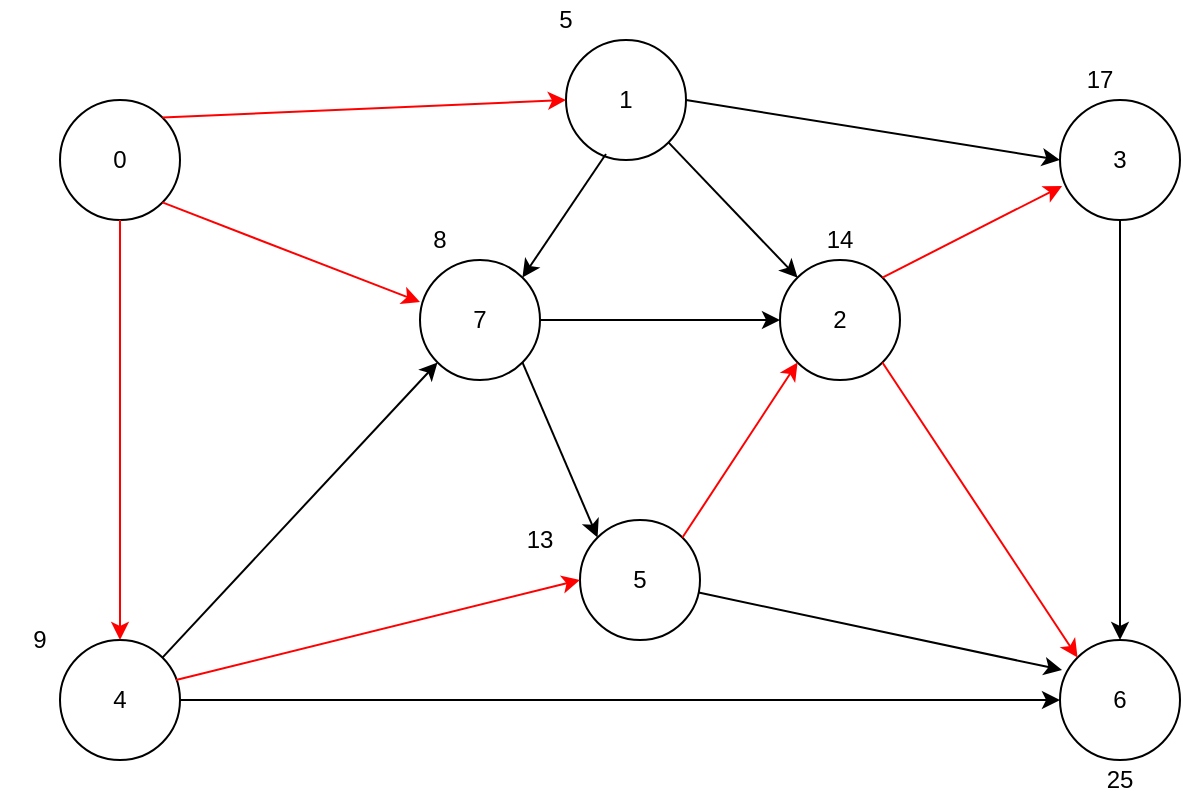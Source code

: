 <mxfile version="10.8.9" type="google"><diagram id="aqFAOHSv4FyJkMICE0To" name="Page-1"><mxGraphModel dx="840" dy="452" grid="1" gridSize="10" guides="1" tooltips="1" connect="1" arrows="1" fold="1" page="1" pageScale="1" pageWidth="827" pageHeight="1169" math="0" shadow="0"><root><mxCell id="0"/><mxCell id="1" parent="0"/><mxCell id="iPlyl1Hx1hdMf8pqchh7-1" value="3" style="ellipse;whiteSpace=wrap;html=1;aspect=fixed;" vertex="1" parent="1"><mxGeometry x="600" y="70" width="60" height="60" as="geometry"/></mxCell><mxCell id="iPlyl1Hx1hdMf8pqchh7-2" value="1" style="ellipse;whiteSpace=wrap;html=1;aspect=fixed;" vertex="1" parent="1"><mxGeometry x="353" y="40" width="60" height="60" as="geometry"/></mxCell><mxCell id="iPlyl1Hx1hdMf8pqchh7-3" value="0" style="ellipse;whiteSpace=wrap;html=1;aspect=fixed;" vertex="1" parent="1"><mxGeometry x="100" y="70" width="60" height="60" as="geometry"/></mxCell><mxCell id="iPlyl1Hx1hdMf8pqchh7-4" value="6" style="ellipse;whiteSpace=wrap;html=1;aspect=fixed;" vertex="1" parent="1"><mxGeometry x="600" y="340" width="60" height="60" as="geometry"/></mxCell><mxCell id="iPlyl1Hx1hdMf8pqchh7-5" value="4" style="ellipse;whiteSpace=wrap;html=1;aspect=fixed;" vertex="1" parent="1"><mxGeometry x="100" y="340" width="60" height="60" as="geometry"/></mxCell><mxCell id="iPlyl1Hx1hdMf8pqchh7-6" value="5" style="ellipse;whiteSpace=wrap;html=1;aspect=fixed;" vertex="1" parent="1"><mxGeometry x="360" y="280" width="60" height="60" as="geometry"/></mxCell><mxCell id="iPlyl1Hx1hdMf8pqchh7-7" value="7" style="ellipse;whiteSpace=wrap;html=1;aspect=fixed;" vertex="1" parent="1"><mxGeometry x="280" y="150" width="60" height="60" as="geometry"/></mxCell><mxCell id="iPlyl1Hx1hdMf8pqchh7-8" value="2" style="ellipse;whiteSpace=wrap;html=1;aspect=fixed;" vertex="1" parent="1"><mxGeometry x="460" y="150" width="60" height="60" as="geometry"/></mxCell><mxCell id="iPlyl1Hx1hdMf8pqchh7-9" value="" style="endArrow=classic;html=1;exitX=1;exitY=0;exitDx=0;exitDy=0;entryX=0;entryY=0.5;entryDx=0;entryDy=0;strokeColor=#FF0000;" edge="1" parent="1" source="iPlyl1Hx1hdMf8pqchh7-3" target="iPlyl1Hx1hdMf8pqchh7-2"><mxGeometry width="50" height="50" relative="1" as="geometry"><mxPoint x="230" y="150" as="sourcePoint"/><mxPoint x="280" y="100" as="targetPoint"/></mxGeometry></mxCell><mxCell id="iPlyl1Hx1hdMf8pqchh7-11" value="" style="endArrow=classic;html=1;exitX=0.5;exitY=1;exitDx=0;exitDy=0;entryX=0.5;entryY=0;entryDx=0;entryDy=0;strokeColor=#FF0000;" edge="1" parent="1" source="iPlyl1Hx1hdMf8pqchh7-3" target="iPlyl1Hx1hdMf8pqchh7-5"><mxGeometry width="50" height="50" relative="1" as="geometry"><mxPoint x="161" y="89" as="sourcePoint"/><mxPoint x="363" y="80" as="targetPoint"/></mxGeometry></mxCell><mxCell id="iPlyl1Hx1hdMf8pqchh7-12" value="" style="endArrow=classic;html=1;entryX=0;entryY=0.35;entryDx=0;entryDy=0;exitX=1;exitY=1;exitDx=0;exitDy=0;entryPerimeter=0;strokeColor=#FF0000;" edge="1" parent="1" source="iPlyl1Hx1hdMf8pqchh7-3" target="iPlyl1Hx1hdMf8pqchh7-7"><mxGeometry width="50" height="50" relative="1" as="geometry"><mxPoint x="140" y="140" as="sourcePoint"/><mxPoint x="140" y="350" as="targetPoint"/></mxGeometry></mxCell><mxCell id="iPlyl1Hx1hdMf8pqchh7-13" value="" style="endArrow=classic;html=1;exitX=1;exitY=0;exitDx=0;exitDy=0;entryX=0;entryY=1;entryDx=0;entryDy=0;" edge="1" parent="1" source="iPlyl1Hx1hdMf8pqchh7-5" target="iPlyl1Hx1hdMf8pqchh7-7"><mxGeometry width="50" height="50" relative="1" as="geometry"><mxPoint x="150" y="150" as="sourcePoint"/><mxPoint x="150" y="360" as="targetPoint"/></mxGeometry></mxCell><mxCell id="iPlyl1Hx1hdMf8pqchh7-14" value="" style="endArrow=classic;html=1;exitX=0.333;exitY=0.95;exitDx=0;exitDy=0;entryX=1;entryY=0;entryDx=0;entryDy=0;exitPerimeter=0;" edge="1" parent="1" source="iPlyl1Hx1hdMf8pqchh7-2" target="iPlyl1Hx1hdMf8pqchh7-7"><mxGeometry width="50" height="50" relative="1" as="geometry"><mxPoint x="161" y="359" as="sourcePoint"/><mxPoint x="299" y="211" as="targetPoint"/></mxGeometry></mxCell><mxCell id="iPlyl1Hx1hdMf8pqchh7-15" value="" style="endArrow=classic;html=1;exitX=1;exitY=0.5;exitDx=0;exitDy=0;entryX=0;entryY=0.5;entryDx=0;entryDy=0;" edge="1" parent="1" source="iPlyl1Hx1hdMf8pqchh7-2" target="iPlyl1Hx1hdMf8pqchh7-1"><mxGeometry width="50" height="50" relative="1" as="geometry"><mxPoint x="383" y="107" as="sourcePoint"/><mxPoint x="341" y="169" as="targetPoint"/></mxGeometry></mxCell><mxCell id="iPlyl1Hx1hdMf8pqchh7-16" value="" style="endArrow=classic;html=1;exitX=1;exitY=1;exitDx=0;exitDy=0;entryX=0;entryY=0;entryDx=0;entryDy=0;" edge="1" parent="1" source="iPlyl1Hx1hdMf8pqchh7-2" target="iPlyl1Hx1hdMf8pqchh7-8"><mxGeometry width="50" height="50" relative="1" as="geometry"><mxPoint x="423" y="80" as="sourcePoint"/><mxPoint x="610" y="110" as="targetPoint"/></mxGeometry></mxCell><mxCell id="iPlyl1Hx1hdMf8pqchh7-17" value="" style="endArrow=classic;html=1;exitX=1;exitY=0.5;exitDx=0;exitDy=0;entryX=0;entryY=0.5;entryDx=0;entryDy=0;" edge="1" parent="1" source="iPlyl1Hx1hdMf8pqchh7-7" target="iPlyl1Hx1hdMf8pqchh7-8"><mxGeometry width="50" height="50" relative="1" as="geometry"><mxPoint x="414" y="101" as="sourcePoint"/><mxPoint x="479" y="169" as="targetPoint"/></mxGeometry></mxCell><mxCell id="iPlyl1Hx1hdMf8pqchh7-18" value="" style="endArrow=classic;html=1;exitX=1;exitY=0.5;exitDx=0;exitDy=0;entryX=0;entryY=0.5;entryDx=0;entryDy=0;" edge="1" parent="1" source="iPlyl1Hx1hdMf8pqchh7-5" target="iPlyl1Hx1hdMf8pqchh7-4"><mxGeometry width="50" height="50" relative="1" as="geometry"><mxPoint x="350" y="190" as="sourcePoint"/><mxPoint x="470" y="190" as="targetPoint"/></mxGeometry></mxCell><mxCell id="iPlyl1Hx1hdMf8pqchh7-19" value="" style="endArrow=classic;html=1;exitX=0.967;exitY=0.333;exitDx=0;exitDy=0;entryX=0;entryY=0.5;entryDx=0;entryDy=0;exitPerimeter=0;strokeColor=#FF0000;" edge="1" parent="1" source="iPlyl1Hx1hdMf8pqchh7-5" target="iPlyl1Hx1hdMf8pqchh7-6"><mxGeometry width="50" height="50" relative="1" as="geometry"><mxPoint x="170" y="380" as="sourcePoint"/><mxPoint x="610" y="380" as="targetPoint"/></mxGeometry></mxCell><mxCell id="iPlyl1Hx1hdMf8pqchh7-20" value="" style="endArrow=classic;html=1;exitX=1;exitY=1;exitDx=0;exitDy=0;entryX=0;entryY=0;entryDx=0;entryDy=0;" edge="1" parent="1" source="iPlyl1Hx1hdMf8pqchh7-7" target="iPlyl1Hx1hdMf8pqchh7-6"><mxGeometry width="50" height="50" relative="1" as="geometry"><mxPoint x="350" y="190" as="sourcePoint"/><mxPoint x="470" y="190" as="targetPoint"/></mxGeometry></mxCell><mxCell id="iPlyl1Hx1hdMf8pqchh7-21" value="" style="endArrow=classic;html=1;exitX=1;exitY=0;exitDx=0;exitDy=0;entryX=0;entryY=1;entryDx=0;entryDy=0;strokeColor=#FF0000;" edge="1" parent="1" source="iPlyl1Hx1hdMf8pqchh7-6" target="iPlyl1Hx1hdMf8pqchh7-8"><mxGeometry width="50" height="50" relative="1" as="geometry"><mxPoint x="341" y="211" as="sourcePoint"/><mxPoint x="379" y="299" as="targetPoint"/></mxGeometry></mxCell><mxCell id="iPlyl1Hx1hdMf8pqchh7-22" value="" style="endArrow=classic;html=1;entryX=0.017;entryY=0.25;entryDx=0;entryDy=0;entryPerimeter=0;" edge="1" parent="1" source="iPlyl1Hx1hdMf8pqchh7-6" target="iPlyl1Hx1hdMf8pqchh7-4"><mxGeometry width="50" height="50" relative="1" as="geometry"><mxPoint x="421" y="299" as="sourcePoint"/><mxPoint x="479" y="211" as="targetPoint"/></mxGeometry></mxCell><mxCell id="iPlyl1Hx1hdMf8pqchh7-23" value="" style="endArrow=classic;html=1;exitX=0.5;exitY=1;exitDx=0;exitDy=0;entryX=0.5;entryY=0;entryDx=0;entryDy=0;" edge="1" parent="1" source="iPlyl1Hx1hdMf8pqchh7-1" target="iPlyl1Hx1hdMf8pqchh7-4"><mxGeometry width="50" height="50" relative="1" as="geometry"><mxPoint x="423" y="80" as="sourcePoint"/><mxPoint x="610" y="110" as="targetPoint"/></mxGeometry></mxCell><mxCell id="iPlyl1Hx1hdMf8pqchh7-24" value="" style="endArrow=classic;html=1;exitX=1;exitY=0;exitDx=0;exitDy=0;entryX=0.017;entryY=0.717;entryDx=0;entryDy=0;entryPerimeter=0;strokeColor=#FF0000;" edge="1" parent="1" source="iPlyl1Hx1hdMf8pqchh7-8" target="iPlyl1Hx1hdMf8pqchh7-1"><mxGeometry width="50" height="50" relative="1" as="geometry"><mxPoint x="640" y="140" as="sourcePoint"/><mxPoint x="640" y="350" as="targetPoint"/></mxGeometry></mxCell><mxCell id="iPlyl1Hx1hdMf8pqchh7-25" value="" style="endArrow=classic;html=1;exitX=1;exitY=1;exitDx=0;exitDy=0;entryX=0;entryY=0;entryDx=0;entryDy=0;strokeColor=#FF0000;" edge="1" parent="1" source="iPlyl1Hx1hdMf8pqchh7-8" target="iPlyl1Hx1hdMf8pqchh7-4"><mxGeometry width="50" height="50" relative="1" as="geometry"><mxPoint x="521" y="169" as="sourcePoint"/><mxPoint x="611" y="123" as="targetPoint"/></mxGeometry></mxCell><mxCell id="iPlyl1Hx1hdMf8pqchh7-26" value="5" style="text;html=1;strokeColor=none;fillColor=none;align=center;verticalAlign=middle;whiteSpace=wrap;rounded=0;" vertex="1" parent="1"><mxGeometry x="333" y="20" width="40" height="20" as="geometry"/></mxCell><mxCell id="iPlyl1Hx1hdMf8pqchh7-28" value="8" style="text;html=1;strokeColor=none;fillColor=none;align=center;verticalAlign=middle;whiteSpace=wrap;rounded=0;" vertex="1" parent="1"><mxGeometry x="270" y="130" width="40" height="20" as="geometry"/></mxCell><mxCell id="iPlyl1Hx1hdMf8pqchh7-29" value="9" style="text;html=1;strokeColor=none;fillColor=none;align=center;verticalAlign=middle;whiteSpace=wrap;rounded=0;" vertex="1" parent="1"><mxGeometry x="70" y="330" width="40" height="20" as="geometry"/></mxCell><mxCell id="iPlyl1Hx1hdMf8pqchh7-30" value="13" style="text;html=1;strokeColor=none;fillColor=none;align=center;verticalAlign=middle;whiteSpace=wrap;rounded=0;" vertex="1" parent="1"><mxGeometry x="320" y="280" width="40" height="20" as="geometry"/></mxCell><mxCell id="iPlyl1Hx1hdMf8pqchh7-31" value="14" style="text;html=1;strokeColor=none;fillColor=none;align=center;verticalAlign=middle;whiteSpace=wrap;rounded=0;" vertex="1" parent="1"><mxGeometry x="470" y="130" width="40" height="20" as="geometry"/></mxCell><mxCell id="iPlyl1Hx1hdMf8pqchh7-32" value="17" style="text;html=1;strokeColor=none;fillColor=none;align=center;verticalAlign=middle;whiteSpace=wrap;rounded=0;" vertex="1" parent="1"><mxGeometry x="600" y="50" width="40" height="20" as="geometry"/></mxCell><mxCell id="iPlyl1Hx1hdMf8pqchh7-33" value="25" style="text;html=1;strokeColor=none;fillColor=none;align=center;verticalAlign=middle;whiteSpace=wrap;rounded=0;" vertex="1" parent="1"><mxGeometry x="610" y="400" width="40" height="20" as="geometry"/></mxCell></root></mxGraphModel></diagram></mxfile>